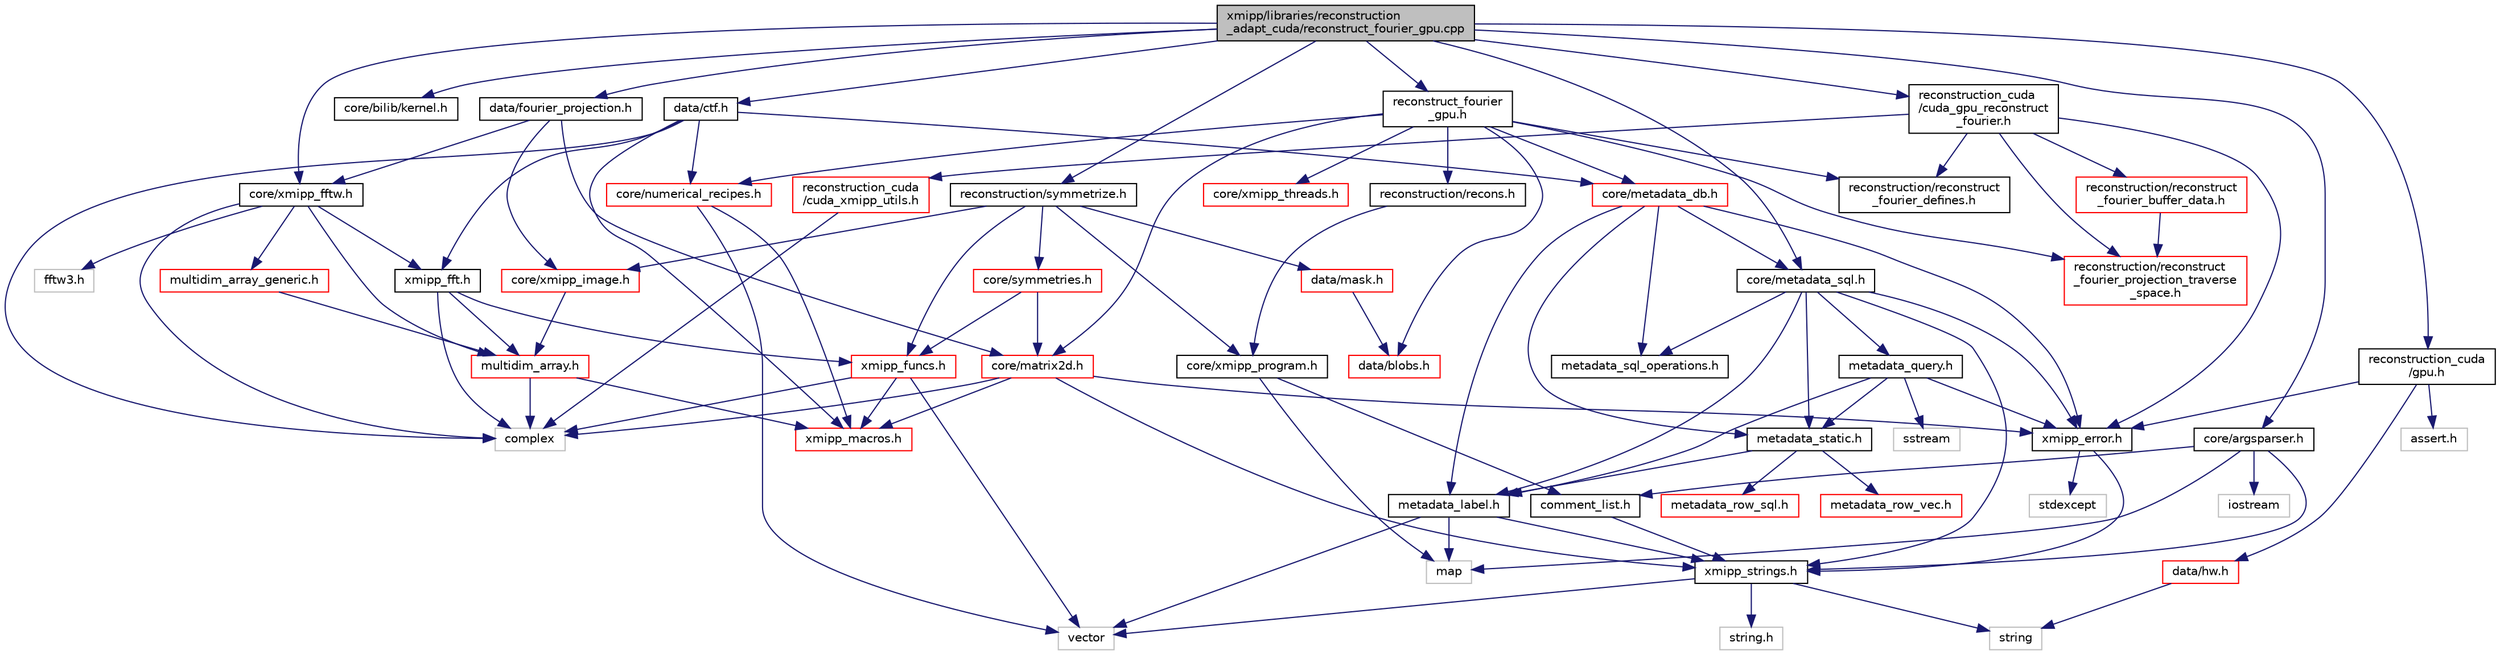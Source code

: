 digraph "xmipp/libraries/reconstruction_adapt_cuda/reconstruct_fourier_gpu.cpp"
{
  edge [fontname="Helvetica",fontsize="10",labelfontname="Helvetica",labelfontsize="10"];
  node [fontname="Helvetica",fontsize="10",shape=record];
  Node0 [label="xmipp/libraries/reconstruction\l_adapt_cuda/reconstruct_fourier_gpu.cpp",height=0.2,width=0.4,color="black", fillcolor="grey75", style="filled", fontcolor="black"];
  Node0 -> Node1 [color="midnightblue",fontsize="10",style="solid",fontname="Helvetica"];
  Node1 [label="core/argsparser.h",height=0.2,width=0.4,color="black", fillcolor="white", style="filled",URL="$argsparser_8h.html"];
  Node1 -> Node2 [color="midnightblue",fontsize="10",style="solid",fontname="Helvetica"];
  Node2 [label="map",height=0.2,width=0.4,color="grey75", fillcolor="white", style="filled"];
  Node1 -> Node3 [color="midnightblue",fontsize="10",style="solid",fontname="Helvetica"];
  Node3 [label="iostream",height=0.2,width=0.4,color="grey75", fillcolor="white", style="filled"];
  Node1 -> Node4 [color="midnightblue",fontsize="10",style="solid",fontname="Helvetica"];
  Node4 [label="xmipp_strings.h",height=0.2,width=0.4,color="black", fillcolor="white", style="filled",URL="$xmipp__strings_8h.html"];
  Node4 -> Node5 [color="midnightblue",fontsize="10",style="solid",fontname="Helvetica"];
  Node5 [label="vector",height=0.2,width=0.4,color="grey75", fillcolor="white", style="filled"];
  Node4 -> Node6 [color="midnightblue",fontsize="10",style="solid",fontname="Helvetica"];
  Node6 [label="string",height=0.2,width=0.4,color="grey75", fillcolor="white", style="filled"];
  Node4 -> Node7 [color="midnightblue",fontsize="10",style="solid",fontname="Helvetica"];
  Node7 [label="string.h",height=0.2,width=0.4,color="grey75", fillcolor="white", style="filled"];
  Node1 -> Node8 [color="midnightblue",fontsize="10",style="solid",fontname="Helvetica"];
  Node8 [label="comment_list.h",height=0.2,width=0.4,color="black", fillcolor="white", style="filled",URL="$comment__list_8h.html"];
  Node8 -> Node4 [color="midnightblue",fontsize="10",style="solid",fontname="Helvetica"];
  Node0 -> Node9 [color="midnightblue",fontsize="10",style="solid",fontname="Helvetica"];
  Node9 [label="core/bilib/kernel.h",height=0.2,width=0.4,color="black", fillcolor="white", style="filled",URL="$kernel_8h.html"];
  Node0 -> Node10 [color="midnightblue",fontsize="10",style="solid",fontname="Helvetica"];
  Node10 [label="core/metadata_sql.h",height=0.2,width=0.4,color="black", fillcolor="white", style="filled",URL="$metadata__sql_8h.html"];
  Node10 -> Node4 [color="midnightblue",fontsize="10",style="solid",fontname="Helvetica"];
  Node10 -> Node11 [color="midnightblue",fontsize="10",style="solid",fontname="Helvetica"];
  Node11 [label="metadata_label.h",height=0.2,width=0.4,color="black", fillcolor="white", style="filled",URL="$metadata__label_8h.html"];
  Node11 -> Node2 [color="midnightblue",fontsize="10",style="solid",fontname="Helvetica"];
  Node11 -> Node4 [color="midnightblue",fontsize="10",style="solid",fontname="Helvetica"];
  Node11 -> Node5 [color="midnightblue",fontsize="10",style="solid",fontname="Helvetica"];
  Node10 -> Node12 [color="midnightblue",fontsize="10",style="solid",fontname="Helvetica"];
  Node12 [label="xmipp_error.h",height=0.2,width=0.4,color="black", fillcolor="white", style="filled",URL="$xmipp__error_8h.html"];
  Node12 -> Node13 [color="midnightblue",fontsize="10",style="solid",fontname="Helvetica"];
  Node13 [label="stdexcept",height=0.2,width=0.4,color="grey75", fillcolor="white", style="filled"];
  Node12 -> Node4 [color="midnightblue",fontsize="10",style="solid",fontname="Helvetica"];
  Node10 -> Node14 [color="midnightblue",fontsize="10",style="solid",fontname="Helvetica"];
  Node14 [label="metadata_sql_operations.h",height=0.2,width=0.4,color="black", fillcolor="white", style="filled",URL="$metadata__sql__operations_8h.html"];
  Node10 -> Node15 [color="midnightblue",fontsize="10",style="solid",fontname="Helvetica"];
  Node15 [label="metadata_static.h",height=0.2,width=0.4,color="black", fillcolor="white", style="filled",URL="$metadata__static_8h.html"];
  Node15 -> Node11 [color="midnightblue",fontsize="10",style="solid",fontname="Helvetica"];
  Node15 -> Node16 [color="midnightblue",fontsize="10",style="solid",fontname="Helvetica"];
  Node16 [label="metadata_row_sql.h",height=0.2,width=0.4,color="red", fillcolor="white", style="filled",URL="$metadata__row__sql_8h.html"];
  Node15 -> Node21 [color="midnightblue",fontsize="10",style="solid",fontname="Helvetica"];
  Node21 [label="metadata_row_vec.h",height=0.2,width=0.4,color="red", fillcolor="white", style="filled",URL="$metadata__row__vec_8h.html"];
  Node10 -> Node22 [color="midnightblue",fontsize="10",style="solid",fontname="Helvetica"];
  Node22 [label="metadata_query.h",height=0.2,width=0.4,color="black", fillcolor="white", style="filled",URL="$metadata__query_8h.html"];
  Node22 -> Node23 [color="midnightblue",fontsize="10",style="solid",fontname="Helvetica"];
  Node23 [label="sstream",height=0.2,width=0.4,color="grey75", fillcolor="white", style="filled"];
  Node22 -> Node11 [color="midnightblue",fontsize="10",style="solid",fontname="Helvetica"];
  Node22 -> Node12 [color="midnightblue",fontsize="10",style="solid",fontname="Helvetica"];
  Node22 -> Node15 [color="midnightblue",fontsize="10",style="solid",fontname="Helvetica"];
  Node0 -> Node24 [color="midnightblue",fontsize="10",style="solid",fontname="Helvetica"];
  Node24 [label="core/xmipp_fftw.h",height=0.2,width=0.4,color="black", fillcolor="white", style="filled",URL="$xmipp__fftw_8h.html"];
  Node24 -> Node25 [color="midnightblue",fontsize="10",style="solid",fontname="Helvetica"];
  Node25 [label="complex",height=0.2,width=0.4,color="grey75", fillcolor="white", style="filled"];
  Node24 -> Node26 [color="midnightblue",fontsize="10",style="solid",fontname="Helvetica"];
  Node26 [label="fftw3.h",height=0.2,width=0.4,color="grey75", fillcolor="white", style="filled"];
  Node24 -> Node27 [color="midnightblue",fontsize="10",style="solid",fontname="Helvetica"];
  Node27 [label="multidim_array.h",height=0.2,width=0.4,color="red", fillcolor="white", style="filled",URL="$multidim__array_8h.html"];
  Node27 -> Node28 [color="midnightblue",fontsize="10",style="solid",fontname="Helvetica"];
  Node28 [label="xmipp_macros.h",height=0.2,width=0.4,color="red", fillcolor="white", style="filled",URL="$xmipp__macros_8h.html"];
  Node27 -> Node25 [color="midnightblue",fontsize="10",style="solid",fontname="Helvetica"];
  Node24 -> Node41 [color="midnightblue",fontsize="10",style="solid",fontname="Helvetica"];
  Node41 [label="multidim_array_generic.h",height=0.2,width=0.4,color="red", fillcolor="white", style="filled",URL="$multidim__array__generic_8h.html"];
  Node41 -> Node27 [color="midnightblue",fontsize="10",style="solid",fontname="Helvetica"];
  Node24 -> Node44 [color="midnightblue",fontsize="10",style="solid",fontname="Helvetica"];
  Node44 [label="xmipp_fft.h",height=0.2,width=0.4,color="black", fillcolor="white", style="filled",URL="$xmipp__fft_8h.html"];
  Node44 -> Node25 [color="midnightblue",fontsize="10",style="solid",fontname="Helvetica"];
  Node44 -> Node27 [color="midnightblue",fontsize="10",style="solid",fontname="Helvetica"];
  Node44 -> Node45 [color="midnightblue",fontsize="10",style="solid",fontname="Helvetica"];
  Node45 [label="xmipp_funcs.h",height=0.2,width=0.4,color="red", fillcolor="white", style="filled",URL="$xmipp__funcs_8h.html"];
  Node45 -> Node25 [color="midnightblue",fontsize="10",style="solid",fontname="Helvetica"];
  Node45 -> Node28 [color="midnightblue",fontsize="10",style="solid",fontname="Helvetica"];
  Node45 -> Node5 [color="midnightblue",fontsize="10",style="solid",fontname="Helvetica"];
  Node0 -> Node48 [color="midnightblue",fontsize="10",style="solid",fontname="Helvetica"];
  Node48 [label="data/fourier_projection.h",height=0.2,width=0.4,color="black", fillcolor="white", style="filled",URL="$fourier__projection_8h.html"];
  Node48 -> Node49 [color="midnightblue",fontsize="10",style="solid",fontname="Helvetica"];
  Node49 [label="core/matrix2d.h",height=0.2,width=0.4,color="red", fillcolor="white", style="filled",URL="$matrix2d_8h.html"];
  Node49 -> Node25 [color="midnightblue",fontsize="10",style="solid",fontname="Helvetica"];
  Node49 -> Node28 [color="midnightblue",fontsize="10",style="solid",fontname="Helvetica"];
  Node49 -> Node12 [color="midnightblue",fontsize="10",style="solid",fontname="Helvetica"];
  Node49 -> Node4 [color="midnightblue",fontsize="10",style="solid",fontname="Helvetica"];
  Node48 -> Node24 [color="midnightblue",fontsize="10",style="solid",fontname="Helvetica"];
  Node48 -> Node50 [color="midnightblue",fontsize="10",style="solid",fontname="Helvetica"];
  Node50 [label="core/xmipp_image.h",height=0.2,width=0.4,color="red", fillcolor="white", style="filled",URL="$xmipp__image_8h.html"];
  Node50 -> Node27 [color="midnightblue",fontsize="10",style="solid",fontname="Helvetica"];
  Node0 -> Node73 [color="midnightblue",fontsize="10",style="solid",fontname="Helvetica"];
  Node73 [label="data/ctf.h",height=0.2,width=0.4,color="black", fillcolor="white", style="filled",URL="$ctf_8h.html"];
  Node73 -> Node25 [color="midnightblue",fontsize="10",style="solid",fontname="Helvetica"];
  Node73 -> Node74 [color="midnightblue",fontsize="10",style="solid",fontname="Helvetica"];
  Node74 [label="core/metadata_db.h",height=0.2,width=0.4,color="red", fillcolor="white", style="filled",URL="$metadata__db_8h.html"];
  Node74 -> Node11 [color="midnightblue",fontsize="10",style="solid",fontname="Helvetica"];
  Node74 -> Node15 [color="midnightblue",fontsize="10",style="solid",fontname="Helvetica"];
  Node74 -> Node10 [color="midnightblue",fontsize="10",style="solid",fontname="Helvetica"];
  Node74 -> Node14 [color="midnightblue",fontsize="10",style="solid",fontname="Helvetica"];
  Node74 -> Node12 [color="midnightblue",fontsize="10",style="solid",fontname="Helvetica"];
  Node73 -> Node85 [color="midnightblue",fontsize="10",style="solid",fontname="Helvetica"];
  Node85 [label="core/numerical_recipes.h",height=0.2,width=0.4,color="red", fillcolor="white", style="filled",URL="$numerical__recipes_8h.html"];
  Node85 -> Node28 [color="midnightblue",fontsize="10",style="solid",fontname="Helvetica"];
  Node85 -> Node5 [color="midnightblue",fontsize="10",style="solid",fontname="Helvetica"];
  Node73 -> Node44 [color="midnightblue",fontsize="10",style="solid",fontname="Helvetica"];
  Node73 -> Node28 [color="midnightblue",fontsize="10",style="solid",fontname="Helvetica"];
  Node0 -> Node88 [color="midnightblue",fontsize="10",style="solid",fontname="Helvetica"];
  Node88 [label="reconstruct_fourier\l_gpu.h",height=0.2,width=0.4,color="black", fillcolor="white", style="filled",URL="$reconstruct__fourier__gpu_8h.html"];
  Node88 -> Node89 [color="midnightblue",fontsize="10",style="solid",fontname="Helvetica"];
  Node89 [label="core/xmipp_threads.h",height=0.2,width=0.4,color="red", fillcolor="white", style="filled",URL="$xmipp__threads_8h.html"];
  Node88 -> Node74 [color="midnightblue",fontsize="10",style="solid",fontname="Helvetica"];
  Node88 -> Node49 [color="midnightblue",fontsize="10",style="solid",fontname="Helvetica"];
  Node88 -> Node85 [color="midnightblue",fontsize="10",style="solid",fontname="Helvetica"];
  Node88 -> Node92 [color="midnightblue",fontsize="10",style="solid",fontname="Helvetica"];
  Node92 [label="data/blobs.h",height=0.2,width=0.4,color="red", fillcolor="white", style="filled",URL="$blobs_8h.html"];
  Node88 -> Node96 [color="midnightblue",fontsize="10",style="solid",fontname="Helvetica"];
  Node96 [label="reconstruction/recons.h",height=0.2,width=0.4,color="black", fillcolor="white", style="filled",URL="$recons_8h.html"];
  Node96 -> Node97 [color="midnightblue",fontsize="10",style="solid",fontname="Helvetica"];
  Node97 [label="core/xmipp_program.h",height=0.2,width=0.4,color="black", fillcolor="white", style="filled",URL="$xmipp__program_8h.html"];
  Node97 -> Node2 [color="midnightblue",fontsize="10",style="solid",fontname="Helvetica"];
  Node97 -> Node8 [color="midnightblue",fontsize="10",style="solid",fontname="Helvetica"];
  Node88 -> Node98 [color="midnightblue",fontsize="10",style="solid",fontname="Helvetica"];
  Node98 [label="reconstruction/reconstruct\l_fourier_defines.h",height=0.2,width=0.4,color="black", fillcolor="white", style="filled",URL="$reconstruct__fourier__defines_8h.html"];
  Node88 -> Node99 [color="midnightblue",fontsize="10",style="solid",fontname="Helvetica"];
  Node99 [label="reconstruction/reconstruct\l_fourier_projection_traverse\l_space.h",height=0.2,width=0.4,color="red", fillcolor="white", style="filled",URL="$reconstruct__fourier__projection__traverse__space_8h.html"];
  Node0 -> Node104 [color="midnightblue",fontsize="10",style="solid",fontname="Helvetica"];
  Node104 [label="reconstruction/symmetrize.h",height=0.2,width=0.4,color="black", fillcolor="white", style="filled",URL="$symmetrize_8h.html"];
  Node104 -> Node45 [color="midnightblue",fontsize="10",style="solid",fontname="Helvetica"];
  Node104 -> Node50 [color="midnightblue",fontsize="10",style="solid",fontname="Helvetica"];
  Node104 -> Node105 [color="midnightblue",fontsize="10",style="solid",fontname="Helvetica"];
  Node105 [label="data/mask.h",height=0.2,width=0.4,color="red", fillcolor="white", style="filled",URL="$mask_8h.html"];
  Node105 -> Node92 [color="midnightblue",fontsize="10",style="solid",fontname="Helvetica"];
  Node104 -> Node112 [color="midnightblue",fontsize="10",style="solid",fontname="Helvetica"];
  Node112 [label="core/symmetries.h",height=0.2,width=0.4,color="red", fillcolor="white", style="filled",URL="$ore_2core_2symmetries_8h.html"];
  Node112 -> Node49 [color="midnightblue",fontsize="10",style="solid",fontname="Helvetica"];
  Node112 -> Node45 [color="midnightblue",fontsize="10",style="solid",fontname="Helvetica"];
  Node104 -> Node97 [color="midnightblue",fontsize="10",style="solid",fontname="Helvetica"];
  Node0 -> Node114 [color="midnightblue",fontsize="10",style="solid",fontname="Helvetica"];
  Node114 [label="reconstruction_cuda\l/cuda_gpu_reconstruct\l_fourier.h",height=0.2,width=0.4,color="black", fillcolor="white", style="filled",URL="$cuda__gpu__reconstruct__fourier_8h.html"];
  Node114 -> Node99 [color="midnightblue",fontsize="10",style="solid",fontname="Helvetica"];
  Node114 -> Node115 [color="midnightblue",fontsize="10",style="solid",fontname="Helvetica"];
  Node115 [label="reconstruction/reconstruct\l_fourier_buffer_data.h",height=0.2,width=0.4,color="red", fillcolor="white", style="filled",URL="$reconstruct__fourier__buffer__data_8h.html"];
  Node115 -> Node99 [color="midnightblue",fontsize="10",style="solid",fontname="Helvetica"];
  Node114 -> Node98 [color="midnightblue",fontsize="10",style="solid",fontname="Helvetica"];
  Node114 -> Node12 [color="midnightblue",fontsize="10",style="solid",fontname="Helvetica"];
  Node114 -> Node116 [color="midnightblue",fontsize="10",style="solid",fontname="Helvetica"];
  Node116 [label="reconstruction_cuda\l/cuda_xmipp_utils.h",height=0.2,width=0.4,color="red", fillcolor="white", style="filled",URL="$cuda__xmipp__utils_8h.html"];
  Node116 -> Node25 [color="midnightblue",fontsize="10",style="solid",fontname="Helvetica"];
  Node0 -> Node117 [color="midnightblue",fontsize="10",style="solid",fontname="Helvetica"];
  Node117 [label="reconstruction_cuda\l/gpu.h",height=0.2,width=0.4,color="black", fillcolor="white", style="filled",URL="$gpu_8h.html"];
  Node117 -> Node118 [color="midnightblue",fontsize="10",style="solid",fontname="Helvetica"];
  Node118 [label="assert.h",height=0.2,width=0.4,color="grey75", fillcolor="white", style="filled"];
  Node117 -> Node119 [color="midnightblue",fontsize="10",style="solid",fontname="Helvetica"];
  Node119 [label="data/hw.h",height=0.2,width=0.4,color="red", fillcolor="white", style="filled",URL="$hw_8h.html"];
  Node119 -> Node6 [color="midnightblue",fontsize="10",style="solid",fontname="Helvetica"];
  Node117 -> Node12 [color="midnightblue",fontsize="10",style="solid",fontname="Helvetica"];
}
